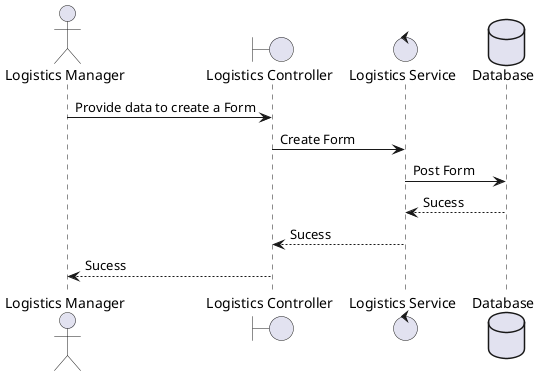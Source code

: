 @startuml

actor "Logistics Manager" as LM
boundary "Logistics Controller" as Controller
control "Logistics Service" as Service
database Database as DB

LM -> Controller: Provide data to create a Form
Controller-> Service: Create Form
Service -> DB: Post Form
DB--> Service: Sucess
Service--> Controller: Sucess
Controller--> LM: Sucess

@enduml
